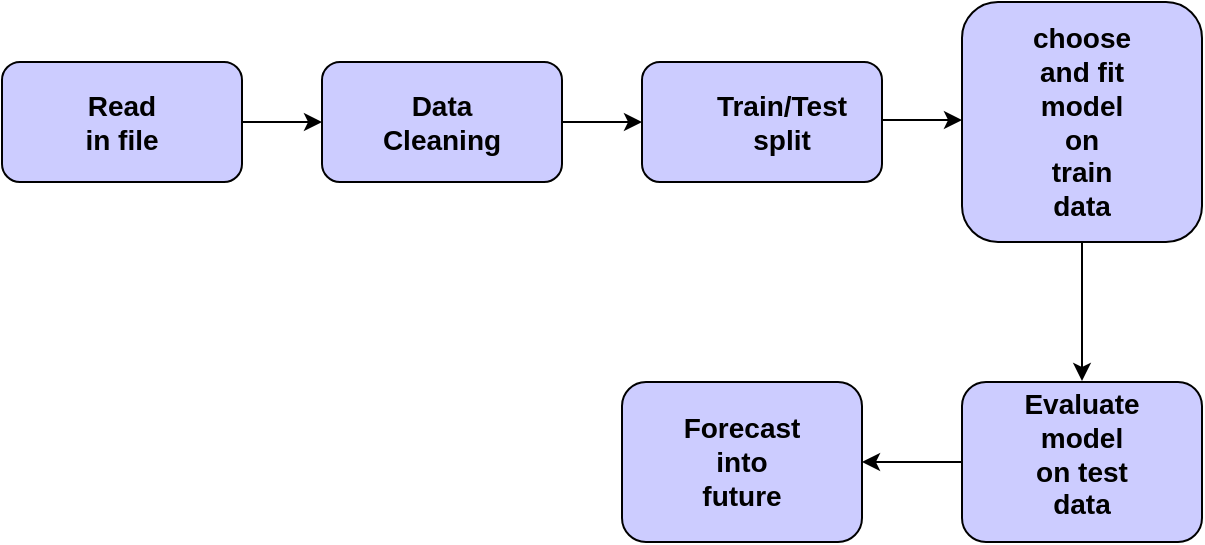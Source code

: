 <mxfile version="12.1.9" type="device" pages="1"><diagram id="PKjF38yVT2ruUhqq5XAw" name="Page-1"><mxGraphModel dx="1629" dy="635" grid="1" gridSize="10" guides="1" tooltips="1" connect="1" arrows="1" fold="1" page="1" pageScale="1" pageWidth="850" pageHeight="1100" math="0" shadow="0"><root><mxCell id="0"/><mxCell id="1" parent="0"/><mxCell id="IrPi4noEIt4-RsusIb5T-12" value="" style="rounded=1;whiteSpace=wrap;html=1;fillColor=#CCCCFF;" parent="1" vertex="1"><mxGeometry x="540" y="300" width="120" height="80" as="geometry"/></mxCell><mxCell id="IrPi4noEIt4-RsusIb5T-11" value="" style="rounded=1;whiteSpace=wrap;html=1;fillColor=#CCCCFF;" parent="1" vertex="1"><mxGeometry x="540" y="110" width="120" height="120" as="geometry"/></mxCell><mxCell id="IrPi4noEIt4-RsusIb5T-10" value="" style="rounded=1;whiteSpace=wrap;html=1;fillColor=#CCCCFF;" parent="1" vertex="1"><mxGeometry x="380" y="140" width="120" height="60" as="geometry"/></mxCell><mxCell id="IrPi4noEIt4-RsusIb5T-1" value="" style="rounded=1;whiteSpace=wrap;html=1;fillColor=#CCCCFF;" parent="1" vertex="1"><mxGeometry x="60" y="140" width="120" height="60" as="geometry"/></mxCell><mxCell id="IrPi4noEIt4-RsusIb5T-2" value="&lt;b&gt;&lt;font style=&quot;font-size: 14px&quot;&gt;Read in file&lt;/font&gt;&lt;/b&gt;" style="text;html=1;strokeColor=none;fillColor=none;align=center;verticalAlign=middle;whiteSpace=wrap;rounded=0;" parent="1" vertex="1"><mxGeometry x="100" y="160" width="40" height="20" as="geometry"/></mxCell><mxCell id="IrPi4noEIt4-RsusIb5T-4" value="" style="rounded=1;whiteSpace=wrap;html=1;fillColor=#CCCCFF;" parent="1" vertex="1"><mxGeometry x="220" y="140" width="120" height="60" as="geometry"/></mxCell><mxCell id="IrPi4noEIt4-RsusIb5T-5" value="&lt;b&gt;&lt;font style=&quot;font-size: 14px&quot;&gt;Data Cleaning&lt;/font&gt;&lt;/b&gt;" style="text;html=1;strokeColor=none;fillColor=none;align=center;verticalAlign=middle;whiteSpace=wrap;rounded=0;" parent="1" vertex="1"><mxGeometry x="260" y="160" width="40" height="20" as="geometry"/></mxCell><mxCell id="IrPi4noEIt4-RsusIb5T-6" value="&lt;b&gt;&lt;font style=&quot;font-size: 14px&quot;&gt;Train/Test split&lt;/font&gt;&lt;/b&gt;" style="text;html=1;strokeColor=none;fillColor=none;align=center;verticalAlign=middle;whiteSpace=wrap;rounded=0;" parent="1" vertex="1"><mxGeometry x="430" y="160" width="40" height="20" as="geometry"/></mxCell><mxCell id="IrPi4noEIt4-RsusIb5T-7" value="&lt;b&gt;&lt;font style=&quot;font-size: 14px&quot;&gt;choose and fit model on train data&lt;/font&gt;&lt;/b&gt;" style="text;html=1;strokeColor=none;fillColor=none;align=center;verticalAlign=middle;whiteSpace=wrap;rounded=0;" parent="1" vertex="1"><mxGeometry x="580" y="160" width="40" height="20" as="geometry"/></mxCell><mxCell id="IrPi4noEIt4-RsusIb5T-8" value="&lt;span style=&quot;font-size: 14px&quot;&gt;&lt;b&gt;Evaluate model on test data&lt;/b&gt;&lt;/span&gt;" style="text;html=1;strokeColor=none;fillColor=none;align=center;verticalAlign=middle;whiteSpace=wrap;rounded=0;" parent="1" vertex="1"><mxGeometry x="580" y="326" width="40" height="20" as="geometry"/></mxCell><mxCell id="IrPi4noEIt4-RsusIb5T-13" value="" style="endArrow=classic;html=1;entryX=0;entryY=0.5;entryDx=0;entryDy=0;exitX=1;exitY=0.5;exitDx=0;exitDy=0;" parent="1" source="IrPi4noEIt4-RsusIb5T-1" target="IrPi4noEIt4-RsusIb5T-4" edge="1"><mxGeometry width="50" height="50" relative="1" as="geometry"><mxPoint x="60" y="270" as="sourcePoint"/><mxPoint x="110" y="220" as="targetPoint"/></mxGeometry></mxCell><mxCell id="IrPi4noEIt4-RsusIb5T-14" value="" style="endArrow=classic;html=1;entryX=0;entryY=0.5;entryDx=0;entryDy=0;exitX=1;exitY=0.5;exitDx=0;exitDy=0;" parent="1" edge="1"><mxGeometry width="50" height="50" relative="1" as="geometry"><mxPoint x="340" y="170" as="sourcePoint"/><mxPoint x="380" y="170" as="targetPoint"/></mxGeometry></mxCell><mxCell id="IrPi4noEIt4-RsusIb5T-15" value="" style="endArrow=classic;html=1;entryX=0;entryY=0.5;entryDx=0;entryDy=0;exitX=1;exitY=0.5;exitDx=0;exitDy=0;" parent="1" edge="1"><mxGeometry width="50" height="50" relative="1" as="geometry"><mxPoint x="500" y="169" as="sourcePoint"/><mxPoint x="540" y="169" as="targetPoint"/></mxGeometry></mxCell><mxCell id="IrPi4noEIt4-RsusIb5T-16" value="" style="endArrow=classic;html=1;entryX=0;entryY=0.5;entryDx=0;entryDy=0;exitX=0.5;exitY=1;exitDx=0;exitDy=0;" parent="1" edge="1" source="IrPi4noEIt4-RsusIb5T-11"><mxGeometry width="50" height="50" relative="1" as="geometry"><mxPoint x="600" y="240" as="sourcePoint"/><mxPoint x="600" y="299.5" as="targetPoint"/></mxGeometry></mxCell><mxCell id="imKFKq6YHddnnWXkV3Bs-2" value="" style="rounded=1;whiteSpace=wrap;html=1;fillColor=#CCCCFF;" vertex="1" parent="1"><mxGeometry x="370" y="300" width="120" height="80" as="geometry"/></mxCell><mxCell id="imKFKq6YHddnnWXkV3Bs-3" value="&lt;span style=&quot;font-size: 14px&quot;&gt;&lt;b&gt;Forecast into future&lt;/b&gt;&lt;/span&gt;" style="text;html=1;strokeColor=none;fillColor=none;align=center;verticalAlign=middle;whiteSpace=wrap;rounded=0;" vertex="1" parent="1"><mxGeometry x="410" y="330" width="40" height="20" as="geometry"/></mxCell><mxCell id="imKFKq6YHddnnWXkV3Bs-4" value="" style="endArrow=classic;html=1;entryX=1;entryY=0.5;entryDx=0;entryDy=0;exitX=0;exitY=0.5;exitDx=0;exitDy=0;" edge="1" parent="1" source="IrPi4noEIt4-RsusIb5T-12" target="imKFKq6YHddnnWXkV3Bs-2"><mxGeometry width="50" height="50" relative="1" as="geometry"><mxPoint x="60" y="450" as="sourcePoint"/><mxPoint x="110" y="400" as="targetPoint"/></mxGeometry></mxCell></root></mxGraphModel></diagram></mxfile>